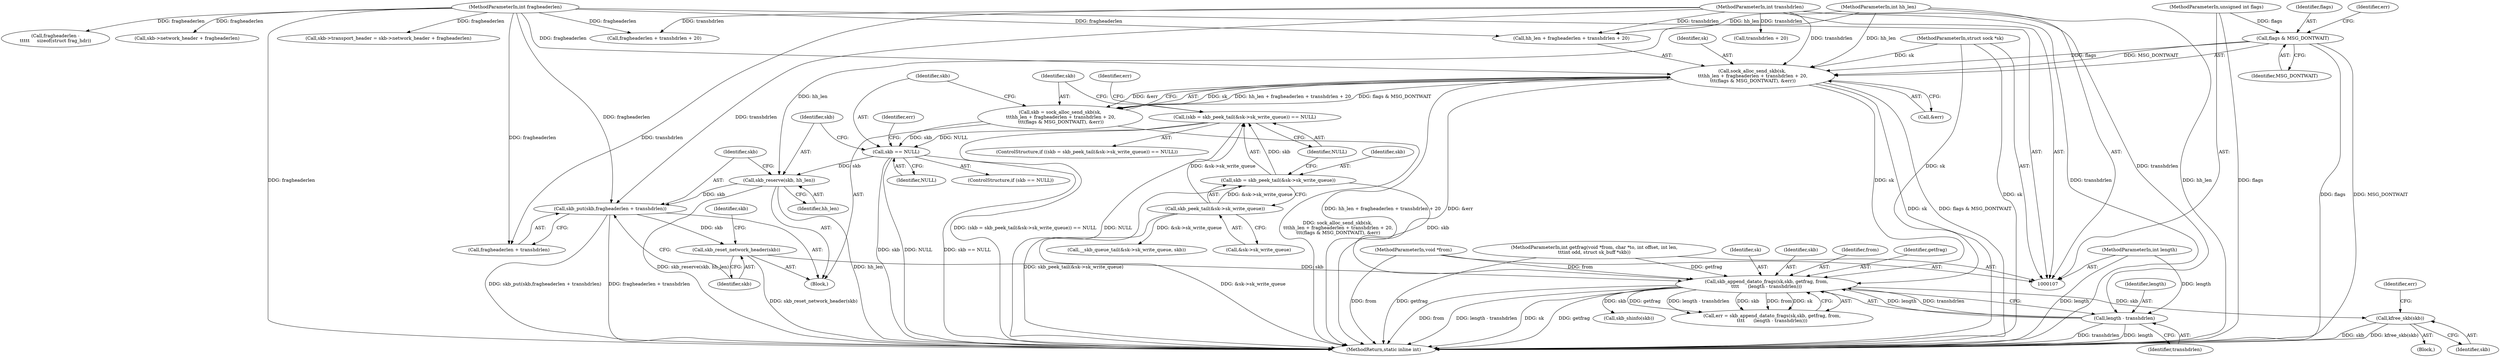 digraph "0_linux_2811ebac2521ceac84f2bdae402455baa6a7fb47_0@pointer" {
"1000243" [label="(Call,kfree_skb(skb))"];
"1000191" [label="(Call,skb_append_datato_frags(sk,skb, getfrag, from,\n\t\t\t\t      (length - transhdrlen)))"];
"1000134" [label="(Call,sock_alloc_send_skb(sk,\n \t\t\thh_len + fragheaderlen + transhdrlen + 20,\n \t\t\t(flags & MSG_DONTWAIT), &err))"];
"1000108" [label="(MethodParameterIn,struct sock *sk)"];
"1000112" [label="(MethodParameterIn,int hh_len)"];
"1000113" [label="(MethodParameterIn,int fragheaderlen)"];
"1000114" [label="(MethodParameterIn,int transhdrlen)"];
"1000143" [label="(Call,flags & MSG_DONTWAIT)"];
"1000116" [label="(MethodParameterIn,unsigned int flags)"];
"1000162" [label="(Call,skb_reset_network_header(skb))"];
"1000157" [label="(Call,skb_put(skb,fragheaderlen + transhdrlen))"];
"1000154" [label="(Call,skb_reserve(skb, hh_len))"];
"1000149" [label="(Call,skb == NULL)"];
"1000132" [label="(Call,skb = sock_alloc_send_skb(sk,\n \t\t\thh_len + fragheaderlen + transhdrlen + 20,\n \t\t\t(flags & MSG_DONTWAIT), &err))"];
"1000122" [label="(Call,(skb = skb_peek_tail(&sk->sk_write_queue)) == NULL)"];
"1000123" [label="(Call,skb = skb_peek_tail(&sk->sk_write_queue))"];
"1000125" [label="(Call,skb_peek_tail(&sk->sk_write_queue))"];
"1000109" [label="(MethodParameterIn,int getfrag(void *from, char *to, int offset, int len,\n\t\t\tint odd, struct sk_buff *skb))"];
"1000110" [label="(MethodParameterIn,void *from)"];
"1000196" [label="(Call,length - transhdrlen)"];
"1000111" [label="(MethodParameterIn,int length)"];
"1000191" [label="(Call,skb_append_datato_frags(sk,skb, getfrag, from,\n\t\t\t\t      (length - transhdrlen)))"];
"1000140" [label="(Call,transhdrlen + 20)"];
"1000197" [label="(Identifier,length)"];
"1000146" [label="(Call,&err)"];
"1000243" [label="(Call,kfree_skb(skb))"];
"1000112" [label="(MethodParameterIn,int hh_len)"];
"1000164" [label="(Call,skb->transport_header = skb->network_header + fragheaderlen)"];
"1000122" [label="(Call,(skb = skb_peek_tail(&sk->sk_write_queue)) == NULL)"];
"1000195" [label="(Identifier,from)"];
"1000113" [label="(MethodParameterIn,int fragheaderlen)"];
"1000116" [label="(MethodParameterIn,unsigned int flags)"];
"1000235" [label="(Call,__skb_queue_tail(&sk->sk_write_queue, skb))"];
"1000114" [label="(MethodParameterIn,int transhdrlen)"];
"1000194" [label="(Identifier,getfrag)"];
"1000126" [label="(Call,&sk->sk_write_queue)"];
"1000166" [label="(Identifier,skb)"];
"1000144" [label="(Identifier,flags)"];
"1000148" [label="(ControlStructure,if (skb == NULL))"];
"1000111" [label="(MethodParameterIn,int length)"];
"1000118" [label="(Block,)"];
"1000192" [label="(Identifier,sk)"];
"1000206" [label="(Call,skb_shinfo(skb))"];
"1000125" [label="(Call,skb_peek_tail(&sk->sk_write_queue))"];
"1000147" [label="(Identifier,err)"];
"1000163" [label="(Identifier,skb)"];
"1000108" [label="(MethodParameterIn,struct sock *sk)"];
"1000158" [label="(Identifier,skb)"];
"1000198" [label="(Identifier,transhdrlen)"];
"1000133" [label="(Identifier,skb)"];
"1000154" [label="(Call,skb_reserve(skb, hh_len))"];
"1000151" [label="(Identifier,NULL)"];
"1000109" [label="(MethodParameterIn,int getfrag(void *from, char *to, int offset, int len,\n\t\t\tint odd, struct sk_buff *skb))"];
"1000193" [label="(Identifier,skb)"];
"1000110" [label="(MethodParameterIn,void *from)"];
"1000244" [label="(Identifier,skb)"];
"1000131" [label="(Block,)"];
"1000136" [label="(Call,hh_len + fragheaderlen + transhdrlen + 20)"];
"1000150" [label="(Identifier,skb)"];
"1000190" [label="(Identifier,err)"];
"1000246" [label="(Identifier,err)"];
"1000138" [label="(Call,fragheaderlen + transhdrlen + 20)"];
"1000212" [label="(Call,fragheaderlen -\n\t\t\t\t\t     sizeof(struct frag_hdr))"];
"1000162" [label="(Call,skb_reset_network_header(skb))"];
"1000149" [label="(Call,skb == NULL)"];
"1000153" [label="(Identifier,err)"];
"1000143" [label="(Call,flags & MSG_DONTWAIT)"];
"1000121" [label="(ControlStructure,if ((skb = skb_peek_tail(&sk->sk_write_queue)) == NULL))"];
"1000155" [label="(Identifier,skb)"];
"1000123" [label="(Call,skb = skb_peek_tail(&sk->sk_write_queue))"];
"1000130" [label="(Identifier,NULL)"];
"1000135" [label="(Identifier,sk)"];
"1000134" [label="(Call,sock_alloc_send_skb(sk,\n \t\t\thh_len + fragheaderlen + transhdrlen + 20,\n \t\t\t(flags & MSG_DONTWAIT), &err))"];
"1000157" [label="(Call,skb_put(skb,fragheaderlen + transhdrlen))"];
"1000156" [label="(Identifier,hh_len)"];
"1000247" [label="(MethodReturn,static inline int)"];
"1000132" [label="(Call,skb = sock_alloc_send_skb(sk,\n \t\t\thh_len + fragheaderlen + transhdrlen + 20,\n \t\t\t(flags & MSG_DONTWAIT), &err))"];
"1000196" [label="(Call,length - transhdrlen)"];
"1000189" [label="(Call,err = skb_append_datato_frags(sk,skb, getfrag, from,\n\t\t\t\t      (length - transhdrlen)))"];
"1000159" [label="(Call,fragheaderlen + transhdrlen)"];
"1000168" [label="(Call,skb->network_header + fragheaderlen)"];
"1000124" [label="(Identifier,skb)"];
"1000145" [label="(Identifier,MSG_DONTWAIT)"];
"1000243" -> "1000118"  [label="AST: "];
"1000243" -> "1000244"  [label="CFG: "];
"1000244" -> "1000243"  [label="AST: "];
"1000246" -> "1000243"  [label="CFG: "];
"1000243" -> "1000247"  [label="DDG: skb"];
"1000243" -> "1000247"  [label="DDG: kfree_skb(skb)"];
"1000191" -> "1000243"  [label="DDG: skb"];
"1000191" -> "1000189"  [label="AST: "];
"1000191" -> "1000196"  [label="CFG: "];
"1000192" -> "1000191"  [label="AST: "];
"1000193" -> "1000191"  [label="AST: "];
"1000194" -> "1000191"  [label="AST: "];
"1000195" -> "1000191"  [label="AST: "];
"1000196" -> "1000191"  [label="AST: "];
"1000189" -> "1000191"  [label="CFG: "];
"1000191" -> "1000247"  [label="DDG: getfrag"];
"1000191" -> "1000247"  [label="DDG: from"];
"1000191" -> "1000247"  [label="DDG: length - transhdrlen"];
"1000191" -> "1000247"  [label="DDG: sk"];
"1000191" -> "1000189"  [label="DDG: getfrag"];
"1000191" -> "1000189"  [label="DDG: length - transhdrlen"];
"1000191" -> "1000189"  [label="DDG: skb"];
"1000191" -> "1000189"  [label="DDG: from"];
"1000191" -> "1000189"  [label="DDG: sk"];
"1000134" -> "1000191"  [label="DDG: sk"];
"1000108" -> "1000191"  [label="DDG: sk"];
"1000162" -> "1000191"  [label="DDG: skb"];
"1000123" -> "1000191"  [label="DDG: skb"];
"1000109" -> "1000191"  [label="DDG: getfrag"];
"1000110" -> "1000191"  [label="DDG: from"];
"1000196" -> "1000191"  [label="DDG: length"];
"1000196" -> "1000191"  [label="DDG: transhdrlen"];
"1000191" -> "1000206"  [label="DDG: skb"];
"1000134" -> "1000132"  [label="AST: "];
"1000134" -> "1000146"  [label="CFG: "];
"1000135" -> "1000134"  [label="AST: "];
"1000136" -> "1000134"  [label="AST: "];
"1000143" -> "1000134"  [label="AST: "];
"1000146" -> "1000134"  [label="AST: "];
"1000132" -> "1000134"  [label="CFG: "];
"1000134" -> "1000247"  [label="DDG: sk"];
"1000134" -> "1000247"  [label="DDG: flags & MSG_DONTWAIT"];
"1000134" -> "1000247"  [label="DDG: hh_len + fragheaderlen + transhdrlen + 20"];
"1000134" -> "1000247"  [label="DDG: &err"];
"1000134" -> "1000132"  [label="DDG: sk"];
"1000134" -> "1000132"  [label="DDG: hh_len + fragheaderlen + transhdrlen + 20"];
"1000134" -> "1000132"  [label="DDG: flags & MSG_DONTWAIT"];
"1000134" -> "1000132"  [label="DDG: &err"];
"1000108" -> "1000134"  [label="DDG: sk"];
"1000112" -> "1000134"  [label="DDG: hh_len"];
"1000113" -> "1000134"  [label="DDG: fragheaderlen"];
"1000114" -> "1000134"  [label="DDG: transhdrlen"];
"1000143" -> "1000134"  [label="DDG: flags"];
"1000143" -> "1000134"  [label="DDG: MSG_DONTWAIT"];
"1000108" -> "1000107"  [label="AST: "];
"1000108" -> "1000247"  [label="DDG: sk"];
"1000112" -> "1000107"  [label="AST: "];
"1000112" -> "1000247"  [label="DDG: hh_len"];
"1000112" -> "1000136"  [label="DDG: hh_len"];
"1000112" -> "1000154"  [label="DDG: hh_len"];
"1000113" -> "1000107"  [label="AST: "];
"1000113" -> "1000247"  [label="DDG: fragheaderlen"];
"1000113" -> "1000136"  [label="DDG: fragheaderlen"];
"1000113" -> "1000138"  [label="DDG: fragheaderlen"];
"1000113" -> "1000157"  [label="DDG: fragheaderlen"];
"1000113" -> "1000159"  [label="DDG: fragheaderlen"];
"1000113" -> "1000164"  [label="DDG: fragheaderlen"];
"1000113" -> "1000168"  [label="DDG: fragheaderlen"];
"1000113" -> "1000212"  [label="DDG: fragheaderlen"];
"1000114" -> "1000107"  [label="AST: "];
"1000114" -> "1000247"  [label="DDG: transhdrlen"];
"1000114" -> "1000136"  [label="DDG: transhdrlen"];
"1000114" -> "1000138"  [label="DDG: transhdrlen"];
"1000114" -> "1000140"  [label="DDG: transhdrlen"];
"1000114" -> "1000157"  [label="DDG: transhdrlen"];
"1000114" -> "1000159"  [label="DDG: transhdrlen"];
"1000114" -> "1000196"  [label="DDG: transhdrlen"];
"1000143" -> "1000145"  [label="CFG: "];
"1000144" -> "1000143"  [label="AST: "];
"1000145" -> "1000143"  [label="AST: "];
"1000147" -> "1000143"  [label="CFG: "];
"1000143" -> "1000247"  [label="DDG: flags"];
"1000143" -> "1000247"  [label="DDG: MSG_DONTWAIT"];
"1000116" -> "1000143"  [label="DDG: flags"];
"1000116" -> "1000107"  [label="AST: "];
"1000116" -> "1000247"  [label="DDG: flags"];
"1000162" -> "1000131"  [label="AST: "];
"1000162" -> "1000163"  [label="CFG: "];
"1000163" -> "1000162"  [label="AST: "];
"1000166" -> "1000162"  [label="CFG: "];
"1000162" -> "1000247"  [label="DDG: skb_reset_network_header(skb)"];
"1000157" -> "1000162"  [label="DDG: skb"];
"1000157" -> "1000131"  [label="AST: "];
"1000157" -> "1000159"  [label="CFG: "];
"1000158" -> "1000157"  [label="AST: "];
"1000159" -> "1000157"  [label="AST: "];
"1000163" -> "1000157"  [label="CFG: "];
"1000157" -> "1000247"  [label="DDG: fragheaderlen + transhdrlen"];
"1000157" -> "1000247"  [label="DDG: skb_put(skb,fragheaderlen + transhdrlen)"];
"1000154" -> "1000157"  [label="DDG: skb"];
"1000154" -> "1000131"  [label="AST: "];
"1000154" -> "1000156"  [label="CFG: "];
"1000155" -> "1000154"  [label="AST: "];
"1000156" -> "1000154"  [label="AST: "];
"1000158" -> "1000154"  [label="CFG: "];
"1000154" -> "1000247"  [label="DDG: skb_reserve(skb, hh_len)"];
"1000154" -> "1000247"  [label="DDG: hh_len"];
"1000149" -> "1000154"  [label="DDG: skb"];
"1000149" -> "1000148"  [label="AST: "];
"1000149" -> "1000151"  [label="CFG: "];
"1000150" -> "1000149"  [label="AST: "];
"1000151" -> "1000149"  [label="AST: "];
"1000153" -> "1000149"  [label="CFG: "];
"1000155" -> "1000149"  [label="CFG: "];
"1000149" -> "1000247"  [label="DDG: NULL"];
"1000149" -> "1000247"  [label="DDG: skb == NULL"];
"1000149" -> "1000247"  [label="DDG: skb"];
"1000132" -> "1000149"  [label="DDG: skb"];
"1000122" -> "1000149"  [label="DDG: NULL"];
"1000132" -> "1000131"  [label="AST: "];
"1000133" -> "1000132"  [label="AST: "];
"1000150" -> "1000132"  [label="CFG: "];
"1000132" -> "1000247"  [label="DDG: sock_alloc_send_skb(sk,\n \t\t\thh_len + fragheaderlen + transhdrlen + 20,\n \t\t\t(flags & MSG_DONTWAIT), &err)"];
"1000122" -> "1000121"  [label="AST: "];
"1000122" -> "1000130"  [label="CFG: "];
"1000123" -> "1000122"  [label="AST: "];
"1000130" -> "1000122"  [label="AST: "];
"1000133" -> "1000122"  [label="CFG: "];
"1000190" -> "1000122"  [label="CFG: "];
"1000122" -> "1000247"  [label="DDG: NULL"];
"1000122" -> "1000247"  [label="DDG: (skb = skb_peek_tail(&sk->sk_write_queue)) == NULL"];
"1000123" -> "1000122"  [label="DDG: skb"];
"1000125" -> "1000122"  [label="DDG: &sk->sk_write_queue"];
"1000123" -> "1000125"  [label="CFG: "];
"1000124" -> "1000123"  [label="AST: "];
"1000125" -> "1000123"  [label="AST: "];
"1000130" -> "1000123"  [label="CFG: "];
"1000123" -> "1000247"  [label="DDG: skb_peek_tail(&sk->sk_write_queue)"];
"1000125" -> "1000123"  [label="DDG: &sk->sk_write_queue"];
"1000125" -> "1000126"  [label="CFG: "];
"1000126" -> "1000125"  [label="AST: "];
"1000125" -> "1000247"  [label="DDG: &sk->sk_write_queue"];
"1000125" -> "1000235"  [label="DDG: &sk->sk_write_queue"];
"1000109" -> "1000107"  [label="AST: "];
"1000109" -> "1000247"  [label="DDG: getfrag"];
"1000110" -> "1000107"  [label="AST: "];
"1000110" -> "1000247"  [label="DDG: from"];
"1000196" -> "1000198"  [label="CFG: "];
"1000197" -> "1000196"  [label="AST: "];
"1000198" -> "1000196"  [label="AST: "];
"1000196" -> "1000247"  [label="DDG: length"];
"1000196" -> "1000247"  [label="DDG: transhdrlen"];
"1000111" -> "1000196"  [label="DDG: length"];
"1000111" -> "1000107"  [label="AST: "];
"1000111" -> "1000247"  [label="DDG: length"];
}
